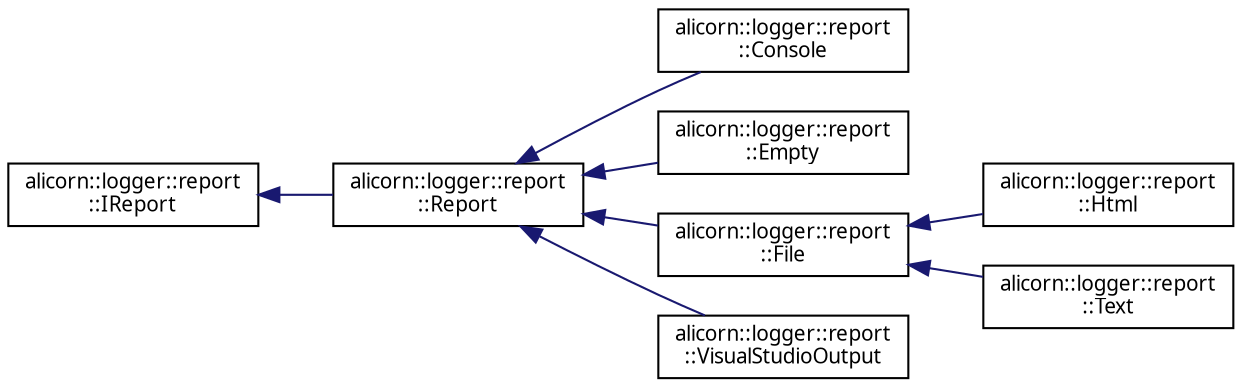 digraph "Иерархия классов. Графический вид."
{
 // INTERACTIVE_SVG=YES
  edge [fontname="Verdana",fontsize="10",labelfontname="Verdana",labelfontsize="10"];
  node [fontname="Verdana",fontsize="10",shape=record];
  rankdir="LR";
  Node1 [label="alicorn::logger::report\l::IReport",height=0.2,width=0.4,color="black", fillcolor="white", style="filled",URL="$a00099.html",tooltip="Класс входит в Проект Logger   Интерфейсный класс конкретных формирователей отчетов. "];
  Node1 -> Node2 [dir="back",color="midnightblue",fontsize="10",style="solid",fontname="Verdana"];
  Node2 [label="alicorn::logger::report\l::Report",height=0.2,width=0.4,color="black", fillcolor="white", style="filled",URL="$a00129.html",tooltip="Класс входит в Проект Logger   Вспомогательный класс для обеспечения интерфейса, необходимого для уст..."];
  Node2 -> Node3 [dir="back",color="midnightblue",fontsize="10",style="solid",fontname="Verdana"];
  Node3 [label="alicorn::logger::report\l::Console",height=0.2,width=0.4,color="black", fillcolor="white", style="filled",URL="$a00072.html",tooltip="Класс входит в Проект Logger   Класс вывода сообщений журнала в консоль. "];
  Node2 -> Node4 [dir="back",color="midnightblue",fontsize="10",style="solid",fontname="Verdana"];
  Node4 [label="alicorn::logger::report\l::Empty",height=0.2,width=0.4,color="black", fillcolor="white", style="filled",URL="$a00083.html",tooltip="Класс входит в Проект Logger   Класс-заглушка, используемая в качестве формирователя отчета по умолча..."];
  Node2 -> Node5 [dir="back",color="midnightblue",fontsize="10",style="solid",fontname="Verdana"];
  Node5 [label="alicorn::logger::report\l::File",height=0.2,width=0.4,color="black", fillcolor="white", style="filled",URL="$a00087.html",tooltip="Класс входит в Проект Logger   Базовый класс формирователей отчета на основе файла. "];
  Node5 -> Node6 [dir="back",color="midnightblue",fontsize="10",style="solid",fontname="Verdana"];
  Node6 [label="alicorn::logger::report\l::Html",height=0.2,width=0.4,color="black", fillcolor="white", style="filled",URL="$a00092.html",tooltip="Класс входит в Проект Logger   Класс вывода сообщений журнала в html файл. "];
  Node5 -> Node7 [dir="back",color="midnightblue",fontsize="10",style="solid",fontname="Verdana"];
  Node7 [label="alicorn::logger::report\l::Text",height=0.2,width=0.4,color="black", fillcolor="white", style="filled",URL="$a00138.html",tooltip="Класс входит в Проект Logger   Класс вывода сообщений журнала в текстовый файл. "];
  Node2 -> Node8 [dir="back",color="midnightblue",fontsize="10",style="solid",fontname="Verdana"];
  Node8 [label="alicorn::logger::report\l::VisualStudioOutput",height=0.2,width=0.4,color="black", fillcolor="white", style="filled",URL="$a00143.html",tooltip="Класс входит в Проект Logger   Класс вывода сообщений журнала в окно вывода Visual Studio..."];
}
